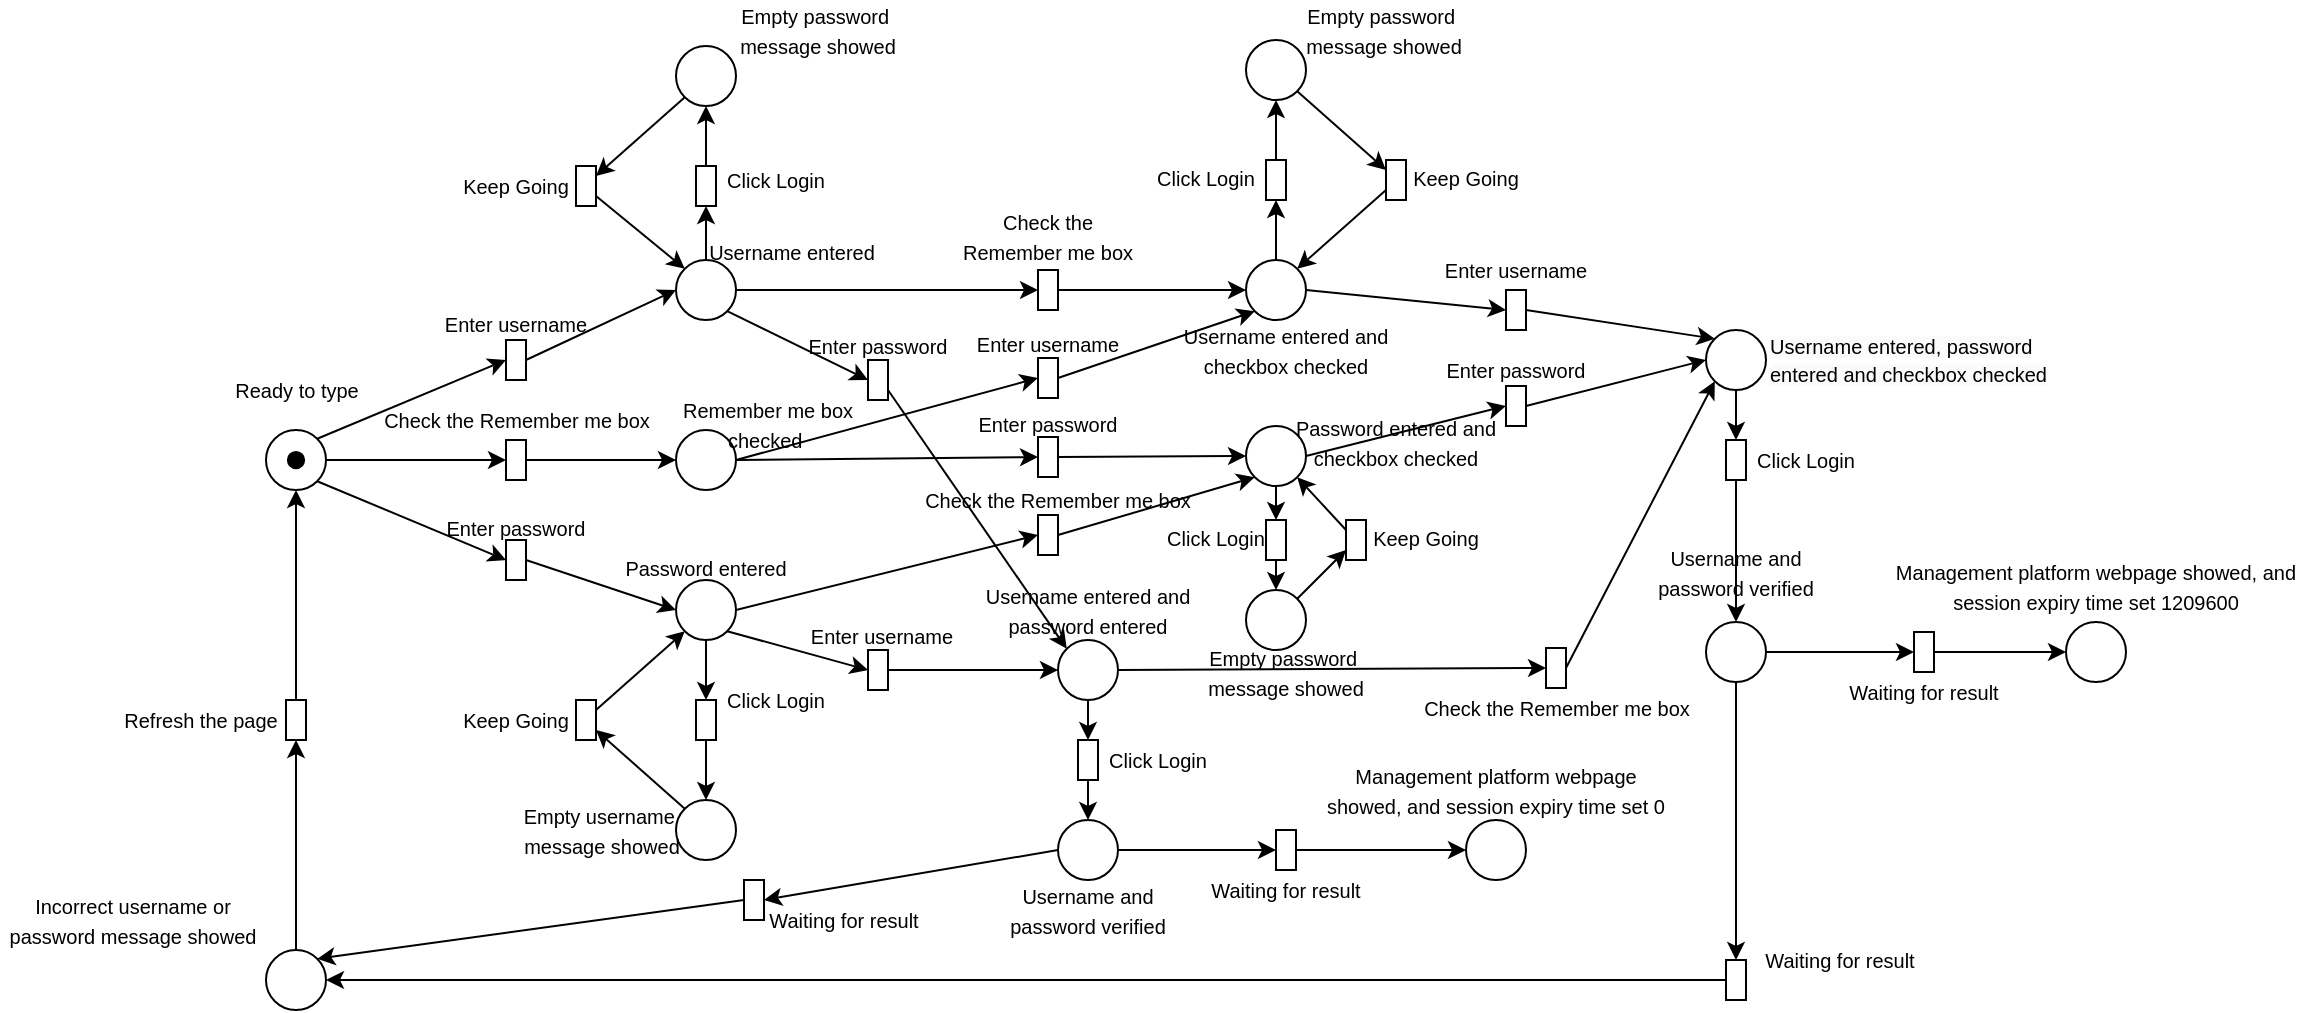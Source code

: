 <mxfile scale="1" border="0" version="26.0.16">
  <diagram name="第 1 页" id="rai6ZjkG1xXohnRj1gIq">
    <mxGraphModel dx="1221" dy="618" grid="1" gridSize="10" guides="1" tooltips="1" connect="1" arrows="1" fold="1" page="1" pageScale="1" pageWidth="827" pageHeight="1169" math="0" shadow="0">
      <root>
        <mxCell id="0" />
        <mxCell id="1" parent="0" />
        <mxCell id="4cd8tRVKApYLqjwjLo3V-38" style="edgeStyle=none;rounded=0;orthogonalLoop=1;jettySize=auto;html=1;exitX=0.5;exitY=0;exitDx=0;exitDy=0;entryX=0.5;entryY=1;entryDx=0;entryDy=0;" parent="1" source="4cd8tRVKApYLqjwjLo3V-4" target="4cd8tRVKApYLqjwjLo3V-37" edge="1">
          <mxGeometry relative="1" as="geometry" />
        </mxCell>
        <mxCell id="4cd8tRVKApYLqjwjLo3V-48" style="edgeStyle=none;rounded=0;orthogonalLoop=1;jettySize=auto;html=1;exitX=1;exitY=0.5;exitDx=0;exitDy=0;entryX=0;entryY=0.5;entryDx=0;entryDy=0;" parent="1" source="4cd8tRVKApYLqjwjLo3V-4" target="4cd8tRVKApYLqjwjLo3V-47" edge="1">
          <mxGeometry relative="1" as="geometry" />
        </mxCell>
        <mxCell id="4cd8tRVKApYLqjwjLo3V-91" style="edgeStyle=none;rounded=0;orthogonalLoop=1;jettySize=auto;html=1;exitX=1;exitY=1;exitDx=0;exitDy=0;entryX=0;entryY=0.5;entryDx=0;entryDy=0;" parent="1" source="4cd8tRVKApYLqjwjLo3V-4" target="4cd8tRVKApYLqjwjLo3V-85" edge="1">
          <mxGeometry relative="1" as="geometry" />
        </mxCell>
        <mxCell id="4cd8tRVKApYLqjwjLo3V-4" value="" style="ellipse;whiteSpace=wrap;html=1;aspect=fixed;" parent="1" vertex="1">
          <mxGeometry x="375" y="130" width="30" height="30" as="geometry" />
        </mxCell>
        <mxCell id="4cd8tRVKApYLqjwjLo3V-55" style="edgeStyle=none;rounded=0;orthogonalLoop=1;jettySize=auto;html=1;exitX=1;exitY=0.5;exitDx=0;exitDy=0;entryX=0;entryY=0.5;entryDx=0;entryDy=0;" parent="1" source="4cd8tRVKApYLqjwjLo3V-9" target="4cd8tRVKApYLqjwjLo3V-53" edge="1">
          <mxGeometry relative="1" as="geometry" />
        </mxCell>
        <mxCell id="4cd8tRVKApYLqjwjLo3V-59" style="edgeStyle=none;rounded=0;orthogonalLoop=1;jettySize=auto;html=1;exitX=1;exitY=0.5;exitDx=0;exitDy=0;entryX=0;entryY=0.5;entryDx=0;entryDy=0;" parent="1" source="4cd8tRVKApYLqjwjLo3V-9" target="4cd8tRVKApYLqjwjLo3V-58" edge="1">
          <mxGeometry relative="1" as="geometry" />
        </mxCell>
        <mxCell id="4cd8tRVKApYLqjwjLo3V-9" value="" style="ellipse;whiteSpace=wrap;html=1;aspect=fixed;" parent="1" vertex="1">
          <mxGeometry x="375" y="215" width="30" height="30" as="geometry" />
        </mxCell>
        <mxCell id="4cd8tRVKApYLqjwjLo3V-66" style="edgeStyle=none;rounded=0;orthogonalLoop=1;jettySize=auto;html=1;exitX=1;exitY=0.5;exitDx=0;exitDy=0;entryX=0;entryY=0.5;entryDx=0;entryDy=0;" parent="1" source="4cd8tRVKApYLqjwjLo3V-10" target="4cd8tRVKApYLqjwjLo3V-64" edge="1">
          <mxGeometry relative="1" as="geometry" />
        </mxCell>
        <mxCell id="4cd8tRVKApYLqjwjLo3V-89" style="edgeStyle=none;rounded=0;orthogonalLoop=1;jettySize=auto;html=1;exitX=1;exitY=1;exitDx=0;exitDy=0;entryX=0;entryY=0.5;entryDx=0;entryDy=0;" parent="1" source="4cd8tRVKApYLqjwjLo3V-10" target="4cd8tRVKApYLqjwjLo3V-86" edge="1">
          <mxGeometry relative="1" as="geometry" />
        </mxCell>
        <mxCell id="4cd8tRVKApYLqjwjLo3V-10" value="" style="ellipse;whiteSpace=wrap;html=1;aspect=fixed;" parent="1" vertex="1">
          <mxGeometry x="375" y="290" width="30" height="30" as="geometry" />
        </mxCell>
        <mxCell id="4cd8tRVKApYLqjwjLo3V-20" style="edgeStyle=none;rounded=0;orthogonalLoop=1;jettySize=auto;html=1;exitX=1;exitY=0.5;exitDx=0;exitDy=0;entryX=0;entryY=0.5;entryDx=0;entryDy=0;" parent="1" source="4cd8tRVKApYLqjwjLo3V-12" target="4cd8tRVKApYLqjwjLo3V-9" edge="1">
          <mxGeometry relative="1" as="geometry" />
        </mxCell>
        <mxCell id="4cd8tRVKApYLqjwjLo3V-12" value="" style="rounded=0;whiteSpace=wrap;html=1;" parent="1" vertex="1">
          <mxGeometry x="290" y="220" width="10" height="20" as="geometry" />
        </mxCell>
        <mxCell id="4cd8tRVKApYLqjwjLo3V-13" value="" style="group" parent="1" vertex="1" connectable="0">
          <mxGeometry x="170" y="215" width="30" height="30" as="geometry" />
        </mxCell>
        <mxCell id="4cd8tRVKApYLqjwjLo3V-1" value="" style="ellipse;whiteSpace=wrap;html=1;aspect=fixed;container=0;" parent="4cd8tRVKApYLqjwjLo3V-13" vertex="1">
          <mxGeometry width="30" height="30" as="geometry" />
        </mxCell>
        <mxCell id="4cd8tRVKApYLqjwjLo3V-3" value="" style="ellipse;whiteSpace=wrap;html=1;aspect=fixed;fillColor=#000000;container=0;" parent="4cd8tRVKApYLqjwjLo3V-13" vertex="1">
          <mxGeometry x="10.94" y="10.936" width="8.125" height="8.125" as="geometry" />
        </mxCell>
        <mxCell id="4cd8tRVKApYLqjwjLo3V-23" style="edgeStyle=none;rounded=0;orthogonalLoop=1;jettySize=auto;html=1;exitX=1;exitY=0.5;exitDx=0;exitDy=0;entryX=0;entryY=0.5;entryDx=0;entryDy=0;" parent="1" source="4cd8tRVKApYLqjwjLo3V-14" target="4cd8tRVKApYLqjwjLo3V-4" edge="1">
          <mxGeometry relative="1" as="geometry" />
        </mxCell>
        <mxCell id="4cd8tRVKApYLqjwjLo3V-14" value="" style="rounded=0;whiteSpace=wrap;html=1;" parent="1" vertex="1">
          <mxGeometry x="290" y="170" width="10" height="20" as="geometry" />
        </mxCell>
        <mxCell id="4cd8tRVKApYLqjwjLo3V-25" style="edgeStyle=none;rounded=0;orthogonalLoop=1;jettySize=auto;html=1;exitX=1;exitY=0.5;exitDx=0;exitDy=0;entryX=0;entryY=0.5;entryDx=0;entryDy=0;" parent="1" source="4cd8tRVKApYLqjwjLo3V-17" target="4cd8tRVKApYLqjwjLo3V-10" edge="1">
          <mxGeometry relative="1" as="geometry" />
        </mxCell>
        <mxCell id="4cd8tRVKApYLqjwjLo3V-17" value="" style="rounded=0;whiteSpace=wrap;html=1;" parent="1" vertex="1">
          <mxGeometry x="290" y="270" width="10" height="20" as="geometry" />
        </mxCell>
        <mxCell id="4cd8tRVKApYLqjwjLo3V-19" style="edgeStyle=none;rounded=0;orthogonalLoop=1;jettySize=auto;html=1;exitX=1;exitY=0.5;exitDx=0;exitDy=0;entryX=0;entryY=0.5;entryDx=0;entryDy=0;" parent="1" source="4cd8tRVKApYLqjwjLo3V-1" target="4cd8tRVKApYLqjwjLo3V-12" edge="1">
          <mxGeometry relative="1" as="geometry" />
        </mxCell>
        <mxCell id="4cd8tRVKApYLqjwjLo3V-21" style="edgeStyle=none;rounded=0;orthogonalLoop=1;jettySize=auto;html=1;exitX=1;exitY=0;exitDx=0;exitDy=0;entryX=0;entryY=0.5;entryDx=0;entryDy=0;" parent="1" source="4cd8tRVKApYLqjwjLo3V-1" target="4cd8tRVKApYLqjwjLo3V-14" edge="1">
          <mxGeometry relative="1" as="geometry" />
        </mxCell>
        <mxCell id="4cd8tRVKApYLqjwjLo3V-24" style="edgeStyle=none;rounded=0;orthogonalLoop=1;jettySize=auto;html=1;exitX=1;exitY=1;exitDx=0;exitDy=0;entryX=0;entryY=0.5;entryDx=0;entryDy=0;" parent="1" source="4cd8tRVKApYLqjwjLo3V-1" target="4cd8tRVKApYLqjwjLo3V-17" edge="1">
          <mxGeometry relative="1" as="geometry" />
        </mxCell>
        <mxCell id="4cd8tRVKApYLqjwjLo3V-26" value="&lt;font style=&quot;font-size: 10px;&quot;&gt;Enter username&lt;/font&gt;" style="text;html=1;align=center;verticalAlign=middle;whiteSpace=wrap;rounded=0;" parent="1" vertex="1">
          <mxGeometry x="255" y="155" width="80" height="13" as="geometry" />
        </mxCell>
        <mxCell id="4cd8tRVKApYLqjwjLo3V-30" value="&lt;font style=&quot;font-size: 10px;&quot;&gt;Enter&amp;nbsp;&lt;/font&gt;&lt;span style=&quot;font-size: 10px; background-color: transparent; color: light-dark(rgb(0, 0, 0), rgb(255, 255, 255));&quot;&gt;password&lt;/span&gt;" style="text;html=1;align=center;verticalAlign=middle;whiteSpace=wrap;rounded=0;" parent="1" vertex="1">
          <mxGeometry x="265" y="257.5" width="60" height="13" as="geometry" />
        </mxCell>
        <mxCell id="4cd8tRVKApYLqjwjLo3V-31" value="&lt;font style=&quot;font-size: 10px;&quot;&gt;Check the Remember me box&lt;/font&gt;" style="text;html=1;align=center;verticalAlign=middle;whiteSpace=wrap;rounded=0;" parent="1" vertex="1">
          <mxGeometry x="227.5" y="201.5" width="135" height="17" as="geometry" />
        </mxCell>
        <mxCell id="4cd8tRVKApYLqjwjLo3V-32" value="&lt;font style=&quot;font-size: 10px;&quot;&gt;Username entered&lt;/font&gt;" style="text;html=1;align=center;verticalAlign=middle;whiteSpace=wrap;rounded=0;" parent="1" vertex="1">
          <mxGeometry x="385" y="119.5" width="96" height="13" as="geometry" />
        </mxCell>
        <mxCell id="4cd8tRVKApYLqjwjLo3V-35" value="&lt;font style=&quot;font-size: 10px;&quot;&gt;Password entered&lt;/font&gt;" style="text;html=1;align=center;verticalAlign=middle;whiteSpace=wrap;rounded=0;" parent="1" vertex="1">
          <mxGeometry x="342" y="277" width="96" height="13" as="geometry" />
        </mxCell>
        <mxCell id="4cd8tRVKApYLqjwjLo3V-36" value="&lt;font style=&quot;font-size: 10px;&quot;&gt;Remember me box&lt;/font&gt;&lt;div&gt;&lt;font style=&quot;font-size: 10px;&quot;&gt;checked&amp;nbsp;&lt;/font&gt;&lt;/div&gt;" style="text;html=1;align=center;verticalAlign=middle;whiteSpace=wrap;rounded=0;" parent="1" vertex="1">
          <mxGeometry x="371" y="197" width="100" height="30" as="geometry" />
        </mxCell>
        <mxCell id="4cd8tRVKApYLqjwjLo3V-42" style="edgeStyle=none;rounded=0;orthogonalLoop=1;jettySize=auto;html=1;exitX=0.5;exitY=0;exitDx=0;exitDy=0;entryX=0.5;entryY=1;entryDx=0;entryDy=0;" parent="1" source="4cd8tRVKApYLqjwjLo3V-37" target="4cd8tRVKApYLqjwjLo3V-41" edge="1">
          <mxGeometry relative="1" as="geometry" />
        </mxCell>
        <mxCell id="4cd8tRVKApYLqjwjLo3V-37" value="" style="rounded=0;whiteSpace=wrap;html=1;" parent="1" vertex="1">
          <mxGeometry x="385" y="83" width="10" height="20" as="geometry" />
        </mxCell>
        <mxCell id="4cd8tRVKApYLqjwjLo3V-39" value="&lt;font style=&quot;font-size: 10px;&quot;&gt;Click Login&lt;/font&gt;" style="text;html=1;align=center;verticalAlign=middle;whiteSpace=wrap;rounded=0;" parent="1" vertex="1">
          <mxGeometry x="395" y="80" width="60" height="20" as="geometry" />
        </mxCell>
        <mxCell id="4cd8tRVKApYLqjwjLo3V-104" style="edgeStyle=none;rounded=0;orthogonalLoop=1;jettySize=auto;html=1;exitX=0;exitY=1;exitDx=0;exitDy=0;entryX=1;entryY=0.25;entryDx=0;entryDy=0;" parent="1" source="4cd8tRVKApYLqjwjLo3V-41" target="4cd8tRVKApYLqjwjLo3V-100" edge="1">
          <mxGeometry relative="1" as="geometry" />
        </mxCell>
        <mxCell id="4cd8tRVKApYLqjwjLo3V-41" value="" style="ellipse;whiteSpace=wrap;html=1;aspect=fixed;" parent="1" vertex="1">
          <mxGeometry x="375" y="23" width="30" height="30" as="geometry" />
        </mxCell>
        <mxCell id="4cd8tRVKApYLqjwjLo3V-43" value="&lt;font style=&quot;font-size: 10px;&quot;&gt;Empty password&amp;nbsp; message showed&lt;/font&gt;" style="text;html=1;align=center;verticalAlign=middle;whiteSpace=wrap;rounded=0;" parent="1" vertex="1">
          <mxGeometry x="392" width="108" height="30" as="geometry" />
        </mxCell>
        <mxCell id="4cd8tRVKApYLqjwjLo3V-44" value="&lt;font style=&quot;text-wrap-mode: nowrap; font-size: 10px;&quot;&gt;Ready to&amp;nbsp;&lt;/font&gt;&lt;span style=&quot;font-size: 10px; text-wrap-mode: nowrap; background-color: transparent; color: light-dark(rgb(0, 0, 0), rgb(255, 255, 255));&quot;&gt;type&lt;/span&gt;" style="text;html=1;align=center;verticalAlign=middle;whiteSpace=wrap;rounded=0;" parent="1" vertex="1">
          <mxGeometry x="147.5" y="180" width="75" height="30" as="geometry" />
        </mxCell>
        <mxCell id="4cd8tRVKApYLqjwjLo3V-120" style="edgeStyle=none;rounded=0;orthogonalLoop=1;jettySize=auto;html=1;exitX=1;exitY=0.5;exitDx=0;exitDy=0;entryX=0;entryY=0.5;entryDx=0;entryDy=0;" parent="1" source="4cd8tRVKApYLqjwjLo3V-45" target="4cd8tRVKApYLqjwjLo3V-116" edge="1">
          <mxGeometry relative="1" as="geometry" />
        </mxCell>
        <mxCell id="pssL2T_21H-oMpoKrJ0v-6" style="edgeStyle=orthogonalEdgeStyle;rounded=0;orthogonalLoop=1;jettySize=auto;html=1;exitX=0.5;exitY=0;exitDx=0;exitDy=0;entryX=0.5;entryY=1;entryDx=0;entryDy=0;" edge="1" parent="1" source="4cd8tRVKApYLqjwjLo3V-45" target="pssL2T_21H-oMpoKrJ0v-1">
          <mxGeometry relative="1" as="geometry" />
        </mxCell>
        <mxCell id="4cd8tRVKApYLqjwjLo3V-45" value="" style="ellipse;whiteSpace=wrap;html=1;aspect=fixed;" parent="1" vertex="1">
          <mxGeometry x="660" y="130" width="30" height="30" as="geometry" />
        </mxCell>
        <mxCell id="4cd8tRVKApYLqjwjLo3V-50" style="edgeStyle=none;rounded=0;orthogonalLoop=1;jettySize=auto;html=1;exitX=1;exitY=0.5;exitDx=0;exitDy=0;entryX=0;entryY=0.5;entryDx=0;entryDy=0;" parent="1" source="4cd8tRVKApYLqjwjLo3V-47" target="4cd8tRVKApYLqjwjLo3V-45" edge="1">
          <mxGeometry relative="1" as="geometry" />
        </mxCell>
        <mxCell id="4cd8tRVKApYLqjwjLo3V-47" value="" style="rounded=0;whiteSpace=wrap;html=1;" parent="1" vertex="1">
          <mxGeometry x="556" y="135" width="10" height="20" as="geometry" />
        </mxCell>
        <mxCell id="4cd8tRVKApYLqjwjLo3V-49" value="&lt;span style=&quot;font-size: 10px;&quot;&gt;Check the Remember me box&lt;/span&gt;" style="text;html=1;align=center;verticalAlign=middle;whiteSpace=wrap;rounded=0;" parent="1" vertex="1">
          <mxGeometry x="514" y="103" width="94" height="30" as="geometry" />
        </mxCell>
        <mxCell id="4cd8tRVKApYLqjwjLo3V-121" style="edgeStyle=none;rounded=0;orthogonalLoop=1;jettySize=auto;html=1;exitX=1;exitY=0.5;exitDx=0;exitDy=0;entryX=0;entryY=0.5;entryDx=0;entryDy=0;" parent="1" source="4cd8tRVKApYLqjwjLo3V-51" target="4cd8tRVKApYLqjwjLo3V-117" edge="1">
          <mxGeometry relative="1" as="geometry" />
        </mxCell>
        <mxCell id="pssL2T_21H-oMpoKrJ0v-28" style="edgeStyle=none;rounded=0;orthogonalLoop=1;jettySize=auto;html=1;exitX=0.5;exitY=1;exitDx=0;exitDy=0;entryX=0.5;entryY=0;entryDx=0;entryDy=0;" edge="1" parent="1" source="4cd8tRVKApYLqjwjLo3V-51" target="pssL2T_21H-oMpoKrJ0v-20">
          <mxGeometry relative="1" as="geometry" />
        </mxCell>
        <mxCell id="4cd8tRVKApYLqjwjLo3V-51" value="" style="ellipse;whiteSpace=wrap;html=1;aspect=fixed;" parent="1" vertex="1">
          <mxGeometry x="660" y="213" width="30" height="30" as="geometry" />
        </mxCell>
        <mxCell id="4cd8tRVKApYLqjwjLo3V-52" style="edgeStyle=none;rounded=0;orthogonalLoop=1;jettySize=auto;html=1;exitX=1;exitY=0.5;exitDx=0;exitDy=0;entryX=0;entryY=0.5;entryDx=0;entryDy=0;" parent="1" source="4cd8tRVKApYLqjwjLo3V-53" target="4cd8tRVKApYLqjwjLo3V-51" edge="1">
          <mxGeometry relative="1" as="geometry" />
        </mxCell>
        <mxCell id="4cd8tRVKApYLqjwjLo3V-53" value="" style="rounded=0;whiteSpace=wrap;html=1;" parent="1" vertex="1">
          <mxGeometry x="556" y="218.5" width="10" height="20" as="geometry" />
        </mxCell>
        <mxCell id="4cd8tRVKApYLqjwjLo3V-56" value="&lt;font style=&quot;font-size: 10px;&quot;&gt;Enter username&lt;/font&gt;" style="text;html=1;align=center;verticalAlign=middle;whiteSpace=wrap;rounded=0;" parent="1" vertex="1">
          <mxGeometry x="521" y="165" width="80" height="13" as="geometry" />
        </mxCell>
        <mxCell id="4cd8tRVKApYLqjwjLo3V-60" style="edgeStyle=none;rounded=0;orthogonalLoop=1;jettySize=auto;html=1;exitX=1;exitY=0.5;exitDx=0;exitDy=0;entryX=0;entryY=1;entryDx=0;entryDy=0;" parent="1" source="4cd8tRVKApYLqjwjLo3V-58" target="4cd8tRVKApYLqjwjLo3V-45" edge="1">
          <mxGeometry relative="1" as="geometry" />
        </mxCell>
        <mxCell id="4cd8tRVKApYLqjwjLo3V-58" value="" style="rounded=0;whiteSpace=wrap;html=1;" parent="1" vertex="1">
          <mxGeometry x="556" y="179" width="10" height="20" as="geometry" />
        </mxCell>
        <mxCell id="4cd8tRVKApYLqjwjLo3V-61" value="&lt;font style=&quot;font-size: 10px;&quot;&gt;Enter&amp;nbsp;&lt;/font&gt;&lt;span style=&quot;font-size: 10px; background-color: transparent; color: light-dark(rgb(0, 0, 0), rgb(255, 255, 255));&quot;&gt;password&lt;/span&gt;" style="text;html=1;align=center;verticalAlign=middle;whiteSpace=wrap;rounded=0;" parent="1" vertex="1">
          <mxGeometry x="531" y="205.5" width="60" height="13" as="geometry" />
        </mxCell>
        <mxCell id="4cd8tRVKApYLqjwjLo3V-68" style="edgeStyle=none;rounded=0;orthogonalLoop=1;jettySize=auto;html=1;exitX=1;exitY=0.5;exitDx=0;exitDy=0;entryX=0;entryY=1;entryDx=0;entryDy=0;" parent="1" source="4cd8tRVKApYLqjwjLo3V-64" target="4cd8tRVKApYLqjwjLo3V-51" edge="1">
          <mxGeometry relative="1" as="geometry" />
        </mxCell>
        <mxCell id="4cd8tRVKApYLqjwjLo3V-64" value="" style="rounded=0;whiteSpace=wrap;html=1;" parent="1" vertex="1">
          <mxGeometry x="556" y="257.5" width="10" height="20" as="geometry" />
        </mxCell>
        <mxCell id="4cd8tRVKApYLqjwjLo3V-67" value="&lt;span style=&quot;font-size: 10px;&quot;&gt;Check the Remember me box&lt;/span&gt;" style="text;html=1;align=center;verticalAlign=middle;whiteSpace=wrap;rounded=0;" parent="1" vertex="1">
          <mxGeometry x="486" y="240" width="160" height="20" as="geometry" />
        </mxCell>
        <mxCell id="4cd8tRVKApYLqjwjLo3V-69" value="&lt;font style=&quot;font-size: 10px;&quot;&gt;Username entered and&lt;/font&gt;&lt;div&gt;&lt;font style=&quot;font-size: 10px;&quot;&gt;checkbox checked&lt;/font&gt;&lt;/div&gt;" style="text;html=1;align=center;verticalAlign=middle;whiteSpace=wrap;rounded=0;" parent="1" vertex="1">
          <mxGeometry x="620" y="160" width="120" height="30" as="geometry" />
        </mxCell>
        <mxCell id="4cd8tRVKApYLqjwjLo3V-70" value="&lt;font style=&quot;font-size: 10px;&quot;&gt;Password entered and&lt;/font&gt;&lt;div&gt;&lt;font style=&quot;font-size: 10px;&quot;&gt;checkbox checked&lt;/font&gt;&lt;/div&gt;" style="text;html=1;align=center;verticalAlign=middle;whiteSpace=wrap;rounded=0;" parent="1" vertex="1">
          <mxGeometry x="675" y="205.5" width="120" height="30" as="geometry" />
        </mxCell>
        <mxCell id="4cd8tRVKApYLqjwjLo3V-78" style="edgeStyle=none;rounded=0;orthogonalLoop=1;jettySize=auto;html=1;exitX=0.5;exitY=1;exitDx=0;exitDy=0;entryX=0.5;entryY=0;entryDx=0;entryDy=0;" parent="1" source="4cd8tRVKApYLqjwjLo3V-10" target="4cd8tRVKApYLqjwjLo3V-80" edge="1">
          <mxGeometry relative="1" as="geometry">
            <mxPoint x="400" y="460" as="sourcePoint" />
          </mxGeometry>
        </mxCell>
        <mxCell id="4cd8tRVKApYLqjwjLo3V-79" style="edgeStyle=none;rounded=0;orthogonalLoop=1;jettySize=auto;html=1;exitX=0.5;exitY=1;exitDx=0;exitDy=0;entryX=0.5;entryY=0;entryDx=0;entryDy=0;" parent="1" source="4cd8tRVKApYLqjwjLo3V-80" target="4cd8tRVKApYLqjwjLo3V-82" edge="1">
          <mxGeometry relative="1" as="geometry" />
        </mxCell>
        <mxCell id="4cd8tRVKApYLqjwjLo3V-80" value="" style="rounded=0;whiteSpace=wrap;html=1;" parent="1" vertex="1">
          <mxGeometry x="385" y="350" width="10" height="20" as="geometry" />
        </mxCell>
        <mxCell id="4cd8tRVKApYLqjwjLo3V-81" value="&lt;font style=&quot;font-size: 10px;&quot;&gt;Click Login&lt;/font&gt;" style="text;html=1;align=center;verticalAlign=middle;whiteSpace=wrap;rounded=0;" parent="1" vertex="1">
          <mxGeometry x="395" y="340" width="60" height="20" as="geometry" />
        </mxCell>
        <mxCell id="4cd8tRVKApYLqjwjLo3V-97" style="edgeStyle=none;rounded=0;orthogonalLoop=1;jettySize=auto;html=1;exitX=0;exitY=0;exitDx=0;exitDy=0;entryX=1;entryY=0.75;entryDx=0;entryDy=0;" parent="1" source="4cd8tRVKApYLqjwjLo3V-82" target="4cd8tRVKApYLqjwjLo3V-96" edge="1">
          <mxGeometry relative="1" as="geometry" />
        </mxCell>
        <mxCell id="4cd8tRVKApYLqjwjLo3V-82" value="" style="ellipse;whiteSpace=wrap;html=1;aspect=fixed;" parent="1" vertex="1">
          <mxGeometry x="375" y="400" width="30" height="30" as="geometry" />
        </mxCell>
        <mxCell id="4cd8tRVKApYLqjwjLo3V-83" value="&lt;font style=&quot;font-size: 10px;&quot;&gt;Empty username&amp;nbsp;&lt;/font&gt;&lt;div&gt;&lt;font style=&quot;font-size: 10px;&quot;&gt;message showed&lt;/font&gt;&lt;/div&gt;" style="text;html=1;align=center;verticalAlign=middle;whiteSpace=wrap;rounded=0;" parent="1" vertex="1">
          <mxGeometry x="284" y="400" width="108" height="30" as="geometry" />
        </mxCell>
        <mxCell id="4cd8tRVKApYLqjwjLo3V-92" style="edgeStyle=none;rounded=0;orthogonalLoop=1;jettySize=auto;html=1;exitX=1;exitY=0.75;exitDx=0;exitDy=0;entryX=0;entryY=0;entryDx=0;entryDy=0;" parent="1" source="4cd8tRVKApYLqjwjLo3V-85" target="4cd8tRVKApYLqjwjLo3V-88" edge="1">
          <mxGeometry relative="1" as="geometry" />
        </mxCell>
        <mxCell id="4cd8tRVKApYLqjwjLo3V-85" value="" style="rounded=0;whiteSpace=wrap;html=1;" parent="1" vertex="1">
          <mxGeometry x="471" y="180" width="10" height="20" as="geometry" />
        </mxCell>
        <mxCell id="4cd8tRVKApYLqjwjLo3V-90" style="edgeStyle=none;rounded=0;orthogonalLoop=1;jettySize=auto;html=1;exitX=1;exitY=0.5;exitDx=0;exitDy=0;entryX=0;entryY=0.5;entryDx=0;entryDy=0;" parent="1" source="4cd8tRVKApYLqjwjLo3V-86" target="4cd8tRVKApYLqjwjLo3V-88" edge="1">
          <mxGeometry relative="1" as="geometry" />
        </mxCell>
        <mxCell id="4cd8tRVKApYLqjwjLo3V-86" value="" style="rounded=0;whiteSpace=wrap;html=1;" parent="1" vertex="1">
          <mxGeometry x="471" y="325" width="10" height="20" as="geometry" />
        </mxCell>
        <mxCell id="4cd8tRVKApYLqjwjLo3V-108" style="edgeStyle=none;rounded=0;orthogonalLoop=1;jettySize=auto;html=1;exitX=0.5;exitY=1;exitDx=0;exitDy=0;entryX=0.5;entryY=0;entryDx=0;entryDy=0;" parent="1" source="4cd8tRVKApYLqjwjLo3V-88" target="4cd8tRVKApYLqjwjLo3V-106" edge="1">
          <mxGeometry relative="1" as="geometry" />
        </mxCell>
        <mxCell id="4cd8tRVKApYLqjwjLo3V-137" style="edgeStyle=none;rounded=0;orthogonalLoop=1;jettySize=auto;html=1;exitX=1;exitY=0.5;exitDx=0;exitDy=0;entryX=0;entryY=0.5;entryDx=0;entryDy=0;" parent="1" source="4cd8tRVKApYLqjwjLo3V-88" target="4cd8tRVKApYLqjwjLo3V-135" edge="1">
          <mxGeometry relative="1" as="geometry" />
        </mxCell>
        <mxCell id="4cd8tRVKApYLqjwjLo3V-88" value="" style="ellipse;whiteSpace=wrap;html=1;aspect=fixed;" parent="1" vertex="1">
          <mxGeometry x="566" y="320" width="30" height="30" as="geometry" />
        </mxCell>
        <mxCell id="4cd8tRVKApYLqjwjLo3V-93" value="&lt;font style=&quot;font-size: 10px;&quot;&gt;Enter&amp;nbsp;&lt;/font&gt;&lt;span style=&quot;font-size: 10px; background-color: transparent; color: light-dark(rgb(0, 0, 0), rgb(255, 255, 255));&quot;&gt;password&lt;/span&gt;" style="text;html=1;align=center;verticalAlign=middle;whiteSpace=wrap;rounded=0;" parent="1" vertex="1">
          <mxGeometry x="446" y="166" width="60" height="13" as="geometry" />
        </mxCell>
        <mxCell id="4cd8tRVKApYLqjwjLo3V-94" value="&lt;font style=&quot;font-size: 10px;&quot;&gt;Enter username&lt;/font&gt;" style="text;html=1;align=center;verticalAlign=middle;whiteSpace=wrap;rounded=0;" parent="1" vertex="1">
          <mxGeometry x="438" y="311" width="80" height="13" as="geometry" />
        </mxCell>
        <mxCell id="4cd8tRVKApYLqjwjLo3V-95" value="&lt;font style=&quot;font-size: 10px;&quot;&gt;Username entered and&lt;/font&gt;&lt;div&gt;&lt;font style=&quot;font-size: 10px;&quot;&gt;password entered&lt;/font&gt;&lt;/div&gt;" style="text;html=1;align=center;verticalAlign=middle;whiteSpace=wrap;rounded=0;" parent="1" vertex="1">
          <mxGeometry x="521" y="290" width="120" height="30" as="geometry" />
        </mxCell>
        <mxCell id="4cd8tRVKApYLqjwjLo3V-98" style="edgeStyle=none;rounded=0;orthogonalLoop=1;jettySize=auto;html=1;exitX=1;exitY=0.25;exitDx=0;exitDy=0;entryX=0;entryY=1;entryDx=0;entryDy=0;" parent="1" source="4cd8tRVKApYLqjwjLo3V-96" target="4cd8tRVKApYLqjwjLo3V-10" edge="1">
          <mxGeometry relative="1" as="geometry" />
        </mxCell>
        <mxCell id="4cd8tRVKApYLqjwjLo3V-96" value="" style="rounded=0;whiteSpace=wrap;html=1;" parent="1" vertex="1">
          <mxGeometry x="325" y="350" width="10" height="20" as="geometry" />
        </mxCell>
        <mxCell id="4cd8tRVKApYLqjwjLo3V-99" value="&lt;font style=&quot;font-size: 10px;&quot;&gt;Keep Going&lt;/font&gt;" style="text;html=1;align=center;verticalAlign=middle;whiteSpace=wrap;rounded=0;" parent="1" vertex="1">
          <mxGeometry x="265" y="350" width="60" height="20" as="geometry" />
        </mxCell>
        <mxCell id="4cd8tRVKApYLqjwjLo3V-105" style="edgeStyle=none;rounded=0;orthogonalLoop=1;jettySize=auto;html=1;exitX=1;exitY=0.75;exitDx=0;exitDy=0;entryX=0;entryY=0;entryDx=0;entryDy=0;" parent="1" source="4cd8tRVKApYLqjwjLo3V-100" target="4cd8tRVKApYLqjwjLo3V-4" edge="1">
          <mxGeometry relative="1" as="geometry" />
        </mxCell>
        <mxCell id="4cd8tRVKApYLqjwjLo3V-100" value="" style="rounded=0;whiteSpace=wrap;html=1;" parent="1" vertex="1">
          <mxGeometry x="325" y="83" width="10" height="20" as="geometry" />
        </mxCell>
        <mxCell id="4cd8tRVKApYLqjwjLo3V-101" value="&lt;font style=&quot;font-size: 10px;&quot;&gt;Keep Going&lt;/font&gt;" style="text;html=1;align=center;verticalAlign=middle;whiteSpace=wrap;rounded=0;" parent="1" vertex="1">
          <mxGeometry x="265" y="83" width="60" height="20" as="geometry" />
        </mxCell>
        <mxCell id="4cd8tRVKApYLqjwjLo3V-112" style="edgeStyle=none;rounded=0;orthogonalLoop=1;jettySize=auto;html=1;exitX=0.5;exitY=1;exitDx=0;exitDy=0;entryX=0.5;entryY=0;entryDx=0;entryDy=0;" parent="1" source="4cd8tRVKApYLqjwjLo3V-106" target="4cd8tRVKApYLqjwjLo3V-111" edge="1">
          <mxGeometry relative="1" as="geometry" />
        </mxCell>
        <mxCell id="4cd8tRVKApYLqjwjLo3V-106" value="" style="rounded=0;whiteSpace=wrap;html=1;" parent="1" vertex="1">
          <mxGeometry x="576" y="370" width="10" height="20" as="geometry" />
        </mxCell>
        <mxCell id="4cd8tRVKApYLqjwjLo3V-110" value="&lt;font style=&quot;font-size: 10px;&quot;&gt;Click Login&lt;/font&gt;" style="text;html=1;align=center;verticalAlign=middle;whiteSpace=wrap;rounded=0;" parent="1" vertex="1">
          <mxGeometry x="586" y="370" width="60" height="20" as="geometry" />
        </mxCell>
        <mxCell id="4cd8tRVKApYLqjwjLo3V-159" style="edgeStyle=none;rounded=0;orthogonalLoop=1;jettySize=auto;html=1;exitX=0;exitY=0.5;exitDx=0;exitDy=0;entryX=1;entryY=0.5;entryDx=0;entryDy=0;" parent="1" source="4cd8tRVKApYLqjwjLo3V-111" target="4cd8tRVKApYLqjwjLo3V-157" edge="1">
          <mxGeometry relative="1" as="geometry" />
        </mxCell>
        <mxCell id="4cd8tRVKApYLqjwjLo3V-167" style="edgeStyle=none;rounded=0;orthogonalLoop=1;jettySize=auto;html=1;exitX=1;exitY=0.5;exitDx=0;exitDy=0;entryX=0;entryY=0.5;entryDx=0;entryDy=0;" parent="1" source="4cd8tRVKApYLqjwjLo3V-111" target="4cd8tRVKApYLqjwjLo3V-155" edge="1">
          <mxGeometry relative="1" as="geometry" />
        </mxCell>
        <mxCell id="4cd8tRVKApYLqjwjLo3V-111" value="" style="ellipse;whiteSpace=wrap;html=1;aspect=fixed;" parent="1" vertex="1">
          <mxGeometry x="566" y="410" width="30" height="30" as="geometry" />
        </mxCell>
        <mxCell id="4cd8tRVKApYLqjwjLo3V-115" value="&lt;font style=&quot;font-size: 10px;&quot;&gt;Username and password verified&lt;/font&gt;" style="text;html=1;align=center;verticalAlign=middle;whiteSpace=wrap;rounded=0;" parent="1" vertex="1">
          <mxGeometry x="534" y="440" width="94" height="30" as="geometry" />
        </mxCell>
        <mxCell id="4cd8tRVKApYLqjwjLo3V-126" style="edgeStyle=none;rounded=0;orthogonalLoop=1;jettySize=auto;html=1;exitX=1;exitY=0.5;exitDx=0;exitDy=0;entryX=0;entryY=0;entryDx=0;entryDy=0;" parent="1" source="4cd8tRVKApYLqjwjLo3V-116" target="4cd8tRVKApYLqjwjLo3V-124" edge="1">
          <mxGeometry relative="1" as="geometry" />
        </mxCell>
        <mxCell id="4cd8tRVKApYLqjwjLo3V-116" value="" style="rounded=0;whiteSpace=wrap;html=1;" parent="1" vertex="1">
          <mxGeometry x="790" y="145" width="10" height="20" as="geometry" />
        </mxCell>
        <mxCell id="4cd8tRVKApYLqjwjLo3V-128" style="edgeStyle=none;rounded=0;orthogonalLoop=1;jettySize=auto;html=1;exitX=1;exitY=0.5;exitDx=0;exitDy=0;entryX=0;entryY=0.5;entryDx=0;entryDy=0;" parent="1" source="4cd8tRVKApYLqjwjLo3V-117" target="4cd8tRVKApYLqjwjLo3V-124" edge="1">
          <mxGeometry relative="1" as="geometry" />
        </mxCell>
        <mxCell id="4cd8tRVKApYLqjwjLo3V-117" value="" style="rounded=0;whiteSpace=wrap;html=1;" parent="1" vertex="1">
          <mxGeometry x="790" y="193" width="10" height="20" as="geometry" />
        </mxCell>
        <mxCell id="4cd8tRVKApYLqjwjLo3V-122" value="&lt;font style=&quot;font-size: 10px;&quot;&gt;Enter username&lt;/font&gt;" style="text;html=1;align=center;verticalAlign=middle;whiteSpace=wrap;rounded=0;" parent="1" vertex="1">
          <mxGeometry x="755" y="128" width="80" height="13" as="geometry" />
        </mxCell>
        <mxCell id="4cd8tRVKApYLqjwjLo3V-123" value="&lt;font style=&quot;font-size: 10px;&quot;&gt;Enter&amp;nbsp;&lt;/font&gt;&lt;span style=&quot;font-size: 10px; background-color: transparent; color: light-dark(rgb(0, 0, 0), rgb(255, 255, 255));&quot;&gt;password&lt;/span&gt;" style="text;html=1;align=center;verticalAlign=middle;whiteSpace=wrap;rounded=0;" parent="1" vertex="1">
          <mxGeometry x="765" y="178" width="60" height="13" as="geometry" />
        </mxCell>
        <mxCell id="4cd8tRVKApYLqjwjLo3V-134" style="edgeStyle=none;rounded=0;orthogonalLoop=1;jettySize=auto;html=1;exitX=0.5;exitY=1;exitDx=0;exitDy=0;entryX=0.5;entryY=0;entryDx=0;entryDy=0;" parent="1" source="4cd8tRVKApYLqjwjLo3V-124" target="4cd8tRVKApYLqjwjLo3V-130" edge="1">
          <mxGeometry relative="1" as="geometry" />
        </mxCell>
        <mxCell id="4cd8tRVKApYLqjwjLo3V-124" value="" style="ellipse;whiteSpace=wrap;html=1;aspect=fixed;" parent="1" vertex="1">
          <mxGeometry x="890" y="165" width="30" height="30" as="geometry" />
        </mxCell>
        <mxCell id="4cd8tRVKApYLqjwjLo3V-125" value="&lt;font style=&quot;forced-color-adjust: none; color: rgb(0, 0, 0); font-family: Helvetica; font-style: normal; font-variant-ligatures: normal; font-variant-caps: normal; font-weight: 400; letter-spacing: normal; orphans: 2; text-align: center; text-indent: 0px; text-transform: none; widows: 2; word-spacing: 0px; -webkit-text-stroke-width: 0px; white-space: normal; background-color: rgb(251, 251, 251); text-decoration-thickness: initial; text-decoration-style: initial; text-decoration-color: initial; font-size: 10px;&quot;&gt;Username entered, password entered and&amp;nbsp;&lt;/font&gt;&lt;span style=&quot;background-color: light-dark(rgb(251, 251, 251), rgb(21, 21, 21)); color: light-dark(rgb(0, 0, 0), rgb(237, 237, 237)); font-size: 10px; text-align: center;&quot;&gt;checkbox checked&lt;/span&gt;" style="text;whiteSpace=wrap;html=1;" parent="1" vertex="1">
          <mxGeometry x="920" y="159" width="160" height="34" as="geometry" />
        </mxCell>
        <mxCell id="4cd8tRVKApYLqjwjLo3V-129" style="edgeStyle=none;rounded=0;orthogonalLoop=1;jettySize=auto;html=1;exitX=0.5;exitY=1;exitDx=0;exitDy=0;entryX=0.5;entryY=0;entryDx=0;entryDy=0;" parent="1" source="4cd8tRVKApYLqjwjLo3V-130" target="4cd8tRVKApYLqjwjLo3V-132" edge="1">
          <mxGeometry relative="1" as="geometry" />
        </mxCell>
        <mxCell id="4cd8tRVKApYLqjwjLo3V-130" value="" style="rounded=0;whiteSpace=wrap;html=1;" parent="1" vertex="1">
          <mxGeometry x="900" y="220" width="10" height="20" as="geometry" />
        </mxCell>
        <mxCell id="4cd8tRVKApYLqjwjLo3V-131" value="&lt;font style=&quot;font-size: 10px;&quot;&gt;Click Login&lt;/font&gt;" style="text;html=1;align=center;verticalAlign=middle;whiteSpace=wrap;rounded=0;" parent="1" vertex="1">
          <mxGeometry x="910" y="220" width="60" height="20" as="geometry" />
        </mxCell>
        <mxCell id="4cd8tRVKApYLqjwjLo3V-142" style="edgeStyle=none;rounded=0;orthogonalLoop=1;jettySize=auto;html=1;exitX=0.5;exitY=1;exitDx=0;exitDy=0;entryX=0.5;entryY=0;entryDx=0;entryDy=0;" parent="1" source="4cd8tRVKApYLqjwjLo3V-132" target="4cd8tRVKApYLqjwjLo3V-140" edge="1">
          <mxGeometry relative="1" as="geometry" />
        </mxCell>
        <mxCell id="4cd8tRVKApYLqjwjLo3V-143" style="edgeStyle=none;rounded=0;orthogonalLoop=1;jettySize=auto;html=1;exitX=1;exitY=0.5;exitDx=0;exitDy=0;entryX=0;entryY=0.5;entryDx=0;entryDy=0;" parent="1" source="4cd8tRVKApYLqjwjLo3V-132" target="4cd8tRVKApYLqjwjLo3V-141" edge="1">
          <mxGeometry relative="1" as="geometry" />
        </mxCell>
        <mxCell id="4cd8tRVKApYLqjwjLo3V-132" value="" style="ellipse;whiteSpace=wrap;html=1;aspect=fixed;" parent="1" vertex="1">
          <mxGeometry x="890" y="311" width="30" height="30" as="geometry" />
        </mxCell>
        <mxCell id="4cd8tRVKApYLqjwjLo3V-133" value="&lt;font style=&quot;font-size: 10px;&quot;&gt;Username and password verified&lt;/font&gt;" style="text;html=1;align=center;verticalAlign=middle;whiteSpace=wrap;rounded=0;" parent="1" vertex="1">
          <mxGeometry x="858" y="270.5" width="94" height="30" as="geometry" />
        </mxCell>
        <mxCell id="4cd8tRVKApYLqjwjLo3V-138" style="edgeStyle=none;rounded=0;orthogonalLoop=1;jettySize=auto;html=1;exitX=1;exitY=0.5;exitDx=0;exitDy=0;entryX=0;entryY=1;entryDx=0;entryDy=0;" parent="1" source="4cd8tRVKApYLqjwjLo3V-135" target="4cd8tRVKApYLqjwjLo3V-124" edge="1">
          <mxGeometry relative="1" as="geometry" />
        </mxCell>
        <mxCell id="4cd8tRVKApYLqjwjLo3V-135" value="" style="rounded=0;whiteSpace=wrap;html=1;" parent="1" vertex="1">
          <mxGeometry x="810" y="324" width="10" height="20" as="geometry" />
        </mxCell>
        <mxCell id="4cd8tRVKApYLqjwjLo3V-136" value="&lt;font style=&quot;font-size: 10px;&quot;&gt;Check the Remember me box&lt;/font&gt;" style="text;html=1;align=center;verticalAlign=middle;whiteSpace=wrap;rounded=0;" parent="1" vertex="1">
          <mxGeometry x="747.5" y="345" width="135" height="17" as="geometry" />
        </mxCell>
        <mxCell id="4cd8tRVKApYLqjwjLo3V-139" style="edgeStyle=none;rounded=0;orthogonalLoop=1;jettySize=auto;html=1;exitX=0.5;exitY=0;exitDx=0;exitDy=0;" parent="1" source="4cd8tRVKApYLqjwjLo3V-95" target="4cd8tRVKApYLqjwjLo3V-95" edge="1">
          <mxGeometry relative="1" as="geometry" />
        </mxCell>
        <mxCell id="4cd8tRVKApYLqjwjLo3V-150" style="edgeStyle=none;rounded=0;orthogonalLoop=1;jettySize=auto;html=1;exitX=0;exitY=0.5;exitDx=0;exitDy=0;entryX=1;entryY=0.5;entryDx=0;entryDy=0;" parent="1" source="4cd8tRVKApYLqjwjLo3V-140" target="4cd8tRVKApYLqjwjLo3V-147" edge="1">
          <mxGeometry relative="1" as="geometry" />
        </mxCell>
        <mxCell id="4cd8tRVKApYLqjwjLo3V-140" value="" style="rounded=0;whiteSpace=wrap;html=1;" parent="1" vertex="1">
          <mxGeometry x="900" y="480" width="10" height="20" as="geometry" />
        </mxCell>
        <mxCell id="4cd8tRVKApYLqjwjLo3V-151" style="edgeStyle=none;rounded=0;orthogonalLoop=1;jettySize=auto;html=1;exitX=1;exitY=0.5;exitDx=0;exitDy=0;entryX=0;entryY=0.5;entryDx=0;entryDy=0;" parent="1" source="4cd8tRVKApYLqjwjLo3V-141" target="4cd8tRVKApYLqjwjLo3V-148" edge="1">
          <mxGeometry relative="1" as="geometry" />
        </mxCell>
        <mxCell id="4cd8tRVKApYLqjwjLo3V-141" value="" style="rounded=0;whiteSpace=wrap;html=1;" parent="1" vertex="1">
          <mxGeometry x="994" y="316" width="10" height="20" as="geometry" />
        </mxCell>
        <mxCell id="4cd8tRVKApYLqjwjLo3V-144" value="&lt;font style=&quot;font-size: 10px;&quot;&gt;Waiting for result&lt;/font&gt;" style="text;html=1;align=center;verticalAlign=middle;whiteSpace=wrap;rounded=0;" parent="1" vertex="1">
          <mxGeometry x="952" y="336" width="94" height="20" as="geometry" />
        </mxCell>
        <mxCell id="4cd8tRVKApYLqjwjLo3V-146" value="&lt;font style=&quot;font-size: 10px;&quot;&gt;Waiting for result&lt;/font&gt;" style="text;html=1;align=center;verticalAlign=middle;whiteSpace=wrap;rounded=0;" parent="1" vertex="1">
          <mxGeometry x="910" y="470" width="94" height="20" as="geometry" />
        </mxCell>
        <mxCell id="4cd8tRVKApYLqjwjLo3V-161" style="edgeStyle=none;rounded=0;orthogonalLoop=1;jettySize=auto;html=1;exitX=0.5;exitY=0;exitDx=0;exitDy=0;entryX=0.5;entryY=1;entryDx=0;entryDy=0;" parent="1" source="4cd8tRVKApYLqjwjLo3V-147" target="4cd8tRVKApYLqjwjLo3V-162" edge="1">
          <mxGeometry relative="1" as="geometry">
            <mxPoint x="184.857" y="380" as="targetPoint" />
          </mxGeometry>
        </mxCell>
        <mxCell id="4cd8tRVKApYLqjwjLo3V-147" value="" style="ellipse;whiteSpace=wrap;html=1;aspect=fixed;" parent="1" vertex="1">
          <mxGeometry x="170" y="475" width="30" height="30" as="geometry" />
        </mxCell>
        <mxCell id="4cd8tRVKApYLqjwjLo3V-148" value="" style="ellipse;whiteSpace=wrap;html=1;aspect=fixed;" parent="1" vertex="1">
          <mxGeometry x="1070" y="311" width="30" height="30" as="geometry" />
        </mxCell>
        <mxCell id="4cd8tRVKApYLqjwjLo3V-149" value="&lt;font style=&quot;font-size: 10px;&quot;&gt;Incorrect username or password message showed&lt;/font&gt;" style="text;html=1;align=center;verticalAlign=middle;whiteSpace=wrap;rounded=0;" parent="1" vertex="1">
          <mxGeometry x="37" y="445" width="133" height="30" as="geometry" />
        </mxCell>
        <mxCell id="4cd8tRVKApYLqjwjLo3V-152" value="&lt;font style=&quot;font-size: 10px;&quot;&gt;Management platform webpage showed, and session&amp;nbsp;expiry time set 1209600&lt;/font&gt;" style="text;html=1;align=center;verticalAlign=middle;whiteSpace=wrap;rounded=0;" parent="1" vertex="1">
          <mxGeometry x="980" y="277.5" width="210" height="30" as="geometry" />
        </mxCell>
        <mxCell id="4cd8tRVKApYLqjwjLo3V-168" style="edgeStyle=none;rounded=0;orthogonalLoop=1;jettySize=auto;html=1;exitX=1;exitY=0.5;exitDx=0;exitDy=0;entryX=0;entryY=0.5;entryDx=0;entryDy=0;" parent="1" source="4cd8tRVKApYLqjwjLo3V-155" target="4cd8tRVKApYLqjwjLo3V-165" edge="1">
          <mxGeometry relative="1" as="geometry" />
        </mxCell>
        <mxCell id="4cd8tRVKApYLqjwjLo3V-155" value="" style="rounded=0;whiteSpace=wrap;html=1;" parent="1" vertex="1">
          <mxGeometry x="675" y="415" width="10" height="20" as="geometry" />
        </mxCell>
        <mxCell id="4cd8tRVKApYLqjwjLo3V-156" value="&lt;font style=&quot;font-size: 10px;&quot;&gt;Waiting for result&lt;/font&gt;" style="text;html=1;align=center;verticalAlign=middle;whiteSpace=wrap;rounded=0;" parent="1" vertex="1">
          <mxGeometry x="633" y="435" width="94" height="20" as="geometry" />
        </mxCell>
        <mxCell id="4cd8tRVKApYLqjwjLo3V-160" style="edgeStyle=none;rounded=0;orthogonalLoop=1;jettySize=auto;html=1;exitX=0;exitY=0.5;exitDx=0;exitDy=0;entryX=1;entryY=0;entryDx=0;entryDy=0;" parent="1" source="4cd8tRVKApYLqjwjLo3V-157" target="4cd8tRVKApYLqjwjLo3V-147" edge="1">
          <mxGeometry relative="1" as="geometry" />
        </mxCell>
        <mxCell id="4cd8tRVKApYLqjwjLo3V-157" value="" style="rounded=0;whiteSpace=wrap;html=1;" parent="1" vertex="1">
          <mxGeometry x="409" y="440" width="10" height="20" as="geometry" />
        </mxCell>
        <mxCell id="4cd8tRVKApYLqjwjLo3V-158" value="&lt;font style=&quot;font-size: 10px;&quot;&gt;Waiting for result&lt;/font&gt;" style="text;html=1;align=center;verticalAlign=middle;whiteSpace=wrap;rounded=0;" parent="1" vertex="1">
          <mxGeometry x="412" y="450" width="94" height="20" as="geometry" />
        </mxCell>
        <mxCell id="4cd8tRVKApYLqjwjLo3V-163" style="edgeStyle=none;rounded=0;orthogonalLoop=1;jettySize=auto;html=1;exitX=0.5;exitY=0;exitDx=0;exitDy=0;entryX=0.5;entryY=1;entryDx=0;entryDy=0;" parent="1" source="4cd8tRVKApYLqjwjLo3V-162" target="4cd8tRVKApYLqjwjLo3V-1" edge="1">
          <mxGeometry relative="1" as="geometry" />
        </mxCell>
        <mxCell id="4cd8tRVKApYLqjwjLo3V-162" value="" style="rounded=0;whiteSpace=wrap;html=1;" parent="1" vertex="1">
          <mxGeometry x="180" y="350" width="10" height="20" as="geometry" />
        </mxCell>
        <mxCell id="4cd8tRVKApYLqjwjLo3V-164" value="&lt;font style=&quot;font-size: 10px;&quot;&gt;Refresh the page&lt;/font&gt;" style="text;html=1;align=center;verticalAlign=middle;whiteSpace=wrap;rounded=0;" parent="1" vertex="1">
          <mxGeometry x="93.5" y="350" width="86.5" height="20" as="geometry" />
        </mxCell>
        <mxCell id="4cd8tRVKApYLqjwjLo3V-165" value="" style="ellipse;whiteSpace=wrap;html=1;aspect=fixed;" parent="1" vertex="1">
          <mxGeometry x="770" y="410" width="30" height="30" as="geometry" />
        </mxCell>
        <mxCell id="4cd8tRVKApYLqjwjLo3V-166" value="&lt;font style=&quot;font-size: 10px;&quot;&gt;Management platform webpage showed, and session&amp;nbsp;expiry time set 0&lt;/font&gt;" style="text;html=1;align=center;verticalAlign=middle;whiteSpace=wrap;rounded=0;" parent="1" vertex="1">
          <mxGeometry x="695" y="380" width="180" height="30" as="geometry" />
        </mxCell>
        <mxCell id="pssL2T_21H-oMpoKrJ0v-1" value="" style="rounded=0;whiteSpace=wrap;html=1;" vertex="1" parent="1">
          <mxGeometry x="670" y="80" width="10" height="20" as="geometry" />
        </mxCell>
        <mxCell id="pssL2T_21H-oMpoKrJ0v-2" value="&lt;font style=&quot;font-size: 10px;&quot;&gt;Click Login&lt;/font&gt;" style="text;html=1;align=center;verticalAlign=middle;whiteSpace=wrap;rounded=0;" vertex="1" parent="1">
          <mxGeometry x="610" y="78.5" width="60" height="21.5" as="geometry" />
        </mxCell>
        <mxCell id="pssL2T_21H-oMpoKrJ0v-3" style="edgeStyle=none;rounded=0;orthogonalLoop=1;jettySize=auto;html=1;exitX=0.5;exitY=0;exitDx=0;exitDy=0;entryX=0.5;entryY=1;entryDx=0;entryDy=0;" edge="1" source="pssL2T_21H-oMpoKrJ0v-1" target="pssL2T_21H-oMpoKrJ0v-4" parent="1">
          <mxGeometry relative="1" as="geometry" />
        </mxCell>
        <mxCell id="pssL2T_21H-oMpoKrJ0v-10" style="edgeStyle=none;rounded=0;orthogonalLoop=1;jettySize=auto;html=1;exitX=1;exitY=1;exitDx=0;exitDy=0;entryX=0;entryY=0.25;entryDx=0;entryDy=0;" edge="1" parent="1" source="pssL2T_21H-oMpoKrJ0v-4" target="pssL2T_21H-oMpoKrJ0v-7">
          <mxGeometry relative="1" as="geometry" />
        </mxCell>
        <mxCell id="pssL2T_21H-oMpoKrJ0v-4" value="" style="ellipse;whiteSpace=wrap;html=1;aspect=fixed;" vertex="1" parent="1">
          <mxGeometry x="660" y="20" width="30" height="30" as="geometry" />
        </mxCell>
        <mxCell id="pssL2T_21H-oMpoKrJ0v-5" value="&lt;font style=&quot;font-size: 10px;&quot;&gt;Empty password&amp;nbsp; message showed&lt;/font&gt;" style="text;html=1;align=center;verticalAlign=middle;whiteSpace=wrap;rounded=0;" vertex="1" parent="1">
          <mxGeometry x="675" width="108" height="30" as="geometry" />
        </mxCell>
        <mxCell id="pssL2T_21H-oMpoKrJ0v-11" style="edgeStyle=none;rounded=0;orthogonalLoop=1;jettySize=auto;html=1;exitX=0;exitY=0.75;exitDx=0;exitDy=0;entryX=1;entryY=0;entryDx=0;entryDy=0;" edge="1" parent="1" source="pssL2T_21H-oMpoKrJ0v-7" target="4cd8tRVKApYLqjwjLo3V-45">
          <mxGeometry relative="1" as="geometry" />
        </mxCell>
        <mxCell id="pssL2T_21H-oMpoKrJ0v-7" value="" style="rounded=0;whiteSpace=wrap;html=1;" vertex="1" parent="1">
          <mxGeometry x="730" y="80" width="10" height="20" as="geometry" />
        </mxCell>
        <mxCell id="pssL2T_21H-oMpoKrJ0v-8" value="&lt;font style=&quot;font-size: 10px;&quot;&gt;Keep Going&lt;/font&gt;" style="text;html=1;align=center;verticalAlign=middle;whiteSpace=wrap;rounded=0;" vertex="1" parent="1">
          <mxGeometry x="740" y="78.5" width="60" height="20" as="geometry" />
        </mxCell>
        <mxCell id="pssL2T_21H-oMpoKrJ0v-31" style="edgeStyle=none;rounded=0;orthogonalLoop=1;jettySize=auto;html=1;exitX=0.5;exitY=1;exitDx=0;exitDy=0;entryX=0.5;entryY=0;entryDx=0;entryDy=0;" edge="1" parent="1" source="pssL2T_21H-oMpoKrJ0v-20" target="pssL2T_21H-oMpoKrJ0v-24">
          <mxGeometry relative="1" as="geometry" />
        </mxCell>
        <mxCell id="pssL2T_21H-oMpoKrJ0v-20" value="" style="rounded=0;whiteSpace=wrap;html=1;" vertex="1" parent="1">
          <mxGeometry x="670" y="260" width="10" height="20" as="geometry" />
        </mxCell>
        <mxCell id="pssL2T_21H-oMpoKrJ0v-21" value="&lt;font style=&quot;font-size: 10px;&quot;&gt;Click Login&lt;/font&gt;" style="text;html=1;align=center;verticalAlign=middle;whiteSpace=wrap;rounded=0;" vertex="1" parent="1">
          <mxGeometry x="615" y="258.5" width="60" height="21.5" as="geometry" />
        </mxCell>
        <mxCell id="pssL2T_21H-oMpoKrJ0v-34" style="edgeStyle=none;rounded=0;orthogonalLoop=1;jettySize=auto;html=1;exitX=1;exitY=0;exitDx=0;exitDy=0;entryX=0;entryY=0.75;entryDx=0;entryDy=0;" edge="1" parent="1" source="pssL2T_21H-oMpoKrJ0v-24" target="pssL2T_21H-oMpoKrJ0v-26">
          <mxGeometry relative="1" as="geometry" />
        </mxCell>
        <mxCell id="pssL2T_21H-oMpoKrJ0v-24" value="" style="ellipse;whiteSpace=wrap;html=1;aspect=fixed;" vertex="1" parent="1">
          <mxGeometry x="660" y="295" width="30" height="30" as="geometry" />
        </mxCell>
        <mxCell id="pssL2T_21H-oMpoKrJ0v-25" value="&lt;font style=&quot;font-size: 10px;&quot;&gt;Empty password&amp;nbsp; message showed&lt;/font&gt;" style="text;html=1;align=center;verticalAlign=middle;whiteSpace=wrap;rounded=0;" vertex="1" parent="1">
          <mxGeometry x="626" y="320.5" width="108" height="30" as="geometry" />
        </mxCell>
        <mxCell id="pssL2T_21H-oMpoKrJ0v-33" style="edgeStyle=none;rounded=0;orthogonalLoop=1;jettySize=auto;html=1;exitX=0;exitY=0.25;exitDx=0;exitDy=0;entryX=1;entryY=1;entryDx=0;entryDy=0;" edge="1" parent="1" source="pssL2T_21H-oMpoKrJ0v-26" target="4cd8tRVKApYLqjwjLo3V-51">
          <mxGeometry relative="1" as="geometry" />
        </mxCell>
        <mxCell id="pssL2T_21H-oMpoKrJ0v-26" value="" style="rounded=0;whiteSpace=wrap;html=1;" vertex="1" parent="1">
          <mxGeometry x="710" y="260" width="10" height="20" as="geometry" />
        </mxCell>
        <mxCell id="pssL2T_21H-oMpoKrJ0v-27" value="&lt;font style=&quot;font-size: 10px;&quot;&gt;Keep Going&lt;/font&gt;" style="text;html=1;align=center;verticalAlign=middle;whiteSpace=wrap;rounded=0;" vertex="1" parent="1">
          <mxGeometry x="720" y="259.25" width="60" height="20" as="geometry" />
        </mxCell>
      </root>
    </mxGraphModel>
  </diagram>
</mxfile>

